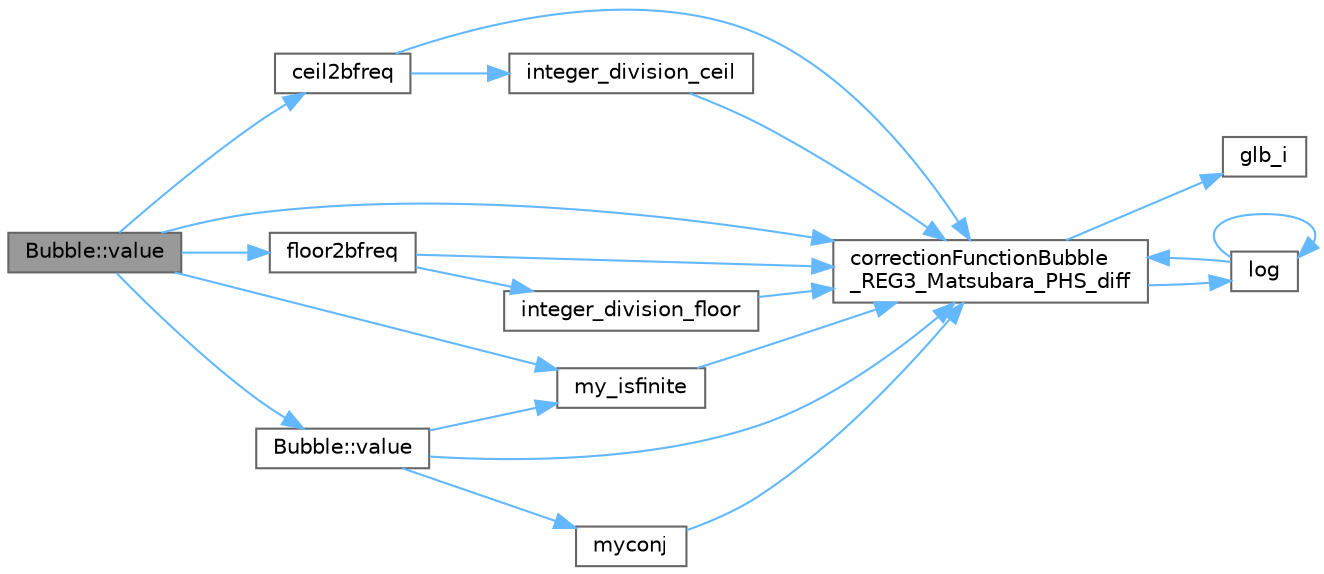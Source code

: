 digraph "Bubble::value"
{
 // INTERACTIVE_SVG=YES
 // LATEX_PDF_SIZE
  bgcolor="transparent";
  edge [fontname=Helvetica,fontsize=10,labelfontname=Helvetica,labelfontsize=10];
  node [fontname=Helvetica,fontsize=10,shape=box,height=0.2,width=0.4];
  rankdir="LR";
  Node1 [id="Node000001",label="Bubble::value",height=0.2,width=0.4,color="gray40", fillcolor="grey60", style="filled", fontcolor="black",tooltip=" "];
  Node1 -> Node2 [id="edge1_Node000001_Node000002",color="steelblue1",style="solid",tooltip=" "];
  Node2 [id="Node000002",label="ceil2bfreq",height=0.2,width=0.4,color="grey40", fillcolor="white", style="filled",URL="$df/d31/math__utils_8c_09_09.html#ab50760bf22e7166c8827eed1b61c9e1f",tooltip=" "];
  Node2 -> Node3 [id="edge2_Node000002_Node000003",color="steelblue1",style="solid",tooltip=" "];
  Node3 [id="Node000003",label="correctionFunctionBubble\l_REG3_Matsubara_PHS_diff",height=0.2,width=0.4,color="grey40", fillcolor="white", style="filled",URL="$dd/dea/bubble__corrections_8hpp.html#aff27784f97591f505f77ff0065ab57af",tooltip=" "];
  Node3 -> Node4 [id="edge3_Node000003_Node000004",color="steelblue1",style="solid",tooltip=" "];
  Node4 [id="Node000004",label="glb_i",height=0.2,width=0.4,color="grey40", fillcolor="white", style="filled",URL="$d7/d59/data__structures_8hpp.html#ae0c8f095bd2588bb4d374b002c94a90d",tooltip=" "];
  Node3 -> Node5 [id="edge4_Node000003_Node000005",color="steelblue1",style="solid",tooltip=" "];
  Node5 [id="Node000005",label="log",height=0.2,width=0.4,color="grey40", fillcolor="white", style="filled",URL="$d7/d43/KramersKronig_8c_09_09.html#ad9512117c829517886f44895ef9ece90",tooltip=" "];
  Node5 -> Node3 [id="edge5_Node000005_Node000003",color="steelblue1",style="solid",tooltip=" "];
  Node5 -> Node5 [id="edge6_Node000005_Node000005",color="steelblue1",style="solid",tooltip=" "];
  Node2 -> Node6 [id="edge7_Node000002_Node000006",color="steelblue1",style="solid",tooltip=" "];
  Node6 [id="Node000006",label="integer_division_ceil",height=0.2,width=0.4,color="grey40", fillcolor="white", style="filled",URL="$df/d31/math__utils_8c_09_09.html#a35b83639777224e5578f691c7f1cf87c",tooltip=" "];
  Node6 -> Node3 [id="edge8_Node000006_Node000003",color="steelblue1",style="solid",tooltip=" "];
  Node1 -> Node3 [id="edge9_Node000001_Node000003",color="steelblue1",style="solid",tooltip=" "];
  Node1 -> Node7 [id="edge10_Node000001_Node000007",color="steelblue1",style="solid",tooltip=" "];
  Node7 [id="Node000007",label="floor2bfreq",height=0.2,width=0.4,color="grey40", fillcolor="white", style="filled",URL="$df/d31/math__utils_8c_09_09.html#a7df8af1ff99f368548d282ec8789fead",tooltip=" "];
  Node7 -> Node3 [id="edge11_Node000007_Node000003",color="steelblue1",style="solid",tooltip=" "];
  Node7 -> Node8 [id="edge12_Node000007_Node000008",color="steelblue1",style="solid",tooltip=" "];
  Node8 [id="Node000008",label="integer_division_floor",height=0.2,width=0.4,color="grey40", fillcolor="white", style="filled",URL="$df/d31/math__utils_8c_09_09.html#ae9c1cfc85d7b2761e26116e1f4c59fa6",tooltip=" "];
  Node8 -> Node3 [id="edge13_Node000008_Node000003",color="steelblue1",style="solid",tooltip=" "];
  Node1 -> Node9 [id="edge14_Node000001_Node000009",color="steelblue1",style="solid",tooltip=" "];
  Node9 [id="Node000009",label="my_isfinite",height=0.2,width=0.4,color="grey40", fillcolor="white", style="filled",URL="$da/d4d/data__structures_8c_09_09.html#a1b776da091e98686fc5f400e4f91ea9d",tooltip=" "];
  Node9 -> Node3 [id="edge15_Node000009_Node000003",color="steelblue1",style="solid",tooltip=" "];
  Node1 -> Node10 [id="edge16_Node000001_Node000010",color="steelblue1",style="solid",tooltip=" "];
  Node10 [id="Node000010",label="Bubble::value",height=0.2,width=0.4,color="grey40", fillcolor="white", style="filled",URL="$d8/d6e/classBubble.html#a4fcc4f7ef56aaf42e4050afb9e27a2e7",tooltip=" "];
  Node10 -> Node3 [id="edge17_Node000010_Node000003",color="steelblue1",style="solid",tooltip=" "];
  Node10 -> Node9 [id="edge18_Node000010_Node000009",color="steelblue1",style="solid",tooltip=" "];
  Node10 -> Node11 [id="edge19_Node000010_Node000011",color="steelblue1",style="solid",tooltip=" "];
  Node11 [id="Node000011",label="myconj",height=0.2,width=0.4,color="grey40", fillcolor="white", style="filled",URL="$d7/d59/data__structures_8hpp.html#a769c275d7647a628a4bad2041e0fc27f",tooltip=" "];
  Node11 -> Node3 [id="edge20_Node000011_Node000003",color="steelblue1",style="solid",tooltip=" "];
}
